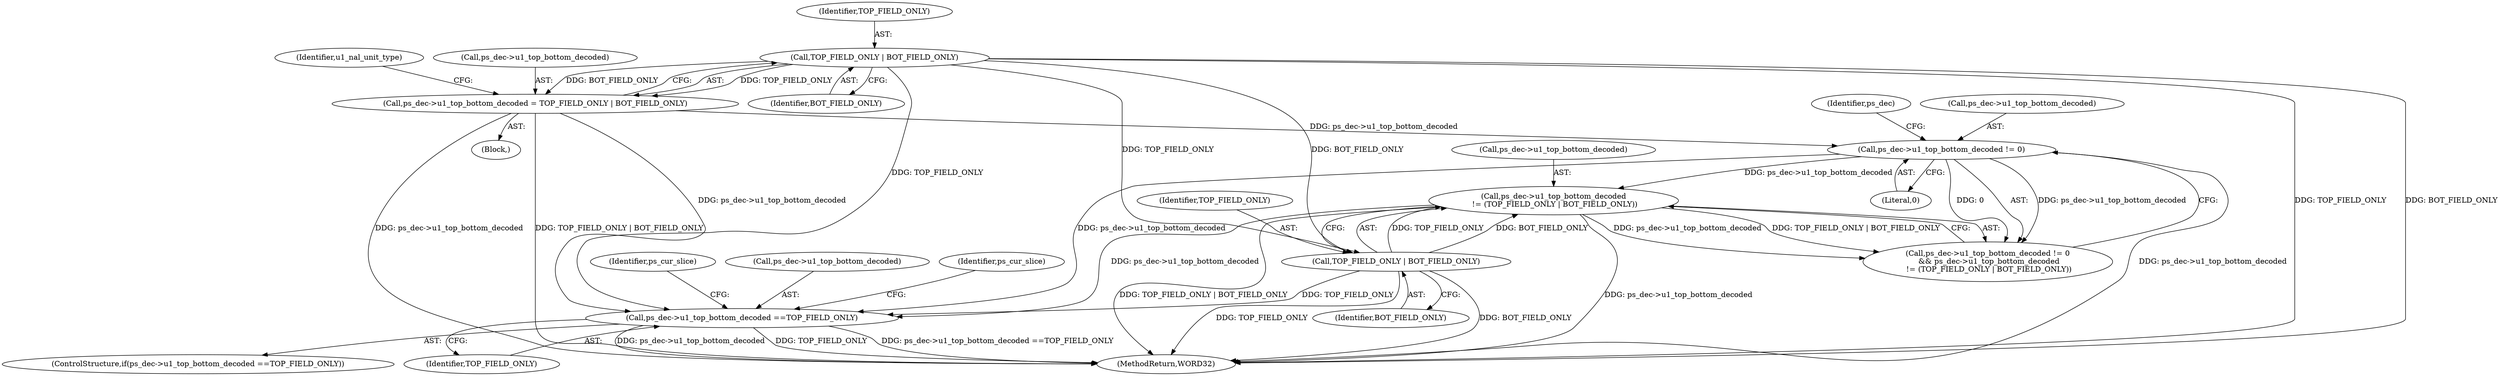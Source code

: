 digraph "0_Android_494561291a503840f385fbcd11d9bc5f4dc502b8_2@pointer" {
"1000982" [label="(Call,ps_dec->u1_top_bottom_decoded ==TOP_FIELD_ONLY)"];
"1000950" [label="(Call,ps_dec->u1_top_bottom_decoded != 0)"];
"1000690" [label="(Call,ps_dec->u1_top_bottom_decoded = TOP_FIELD_ONLY | BOT_FIELD_ONLY)"];
"1000694" [label="(Call,TOP_FIELD_ONLY | BOT_FIELD_ONLY)"];
"1000955" [label="(Call,ps_dec->u1_top_bottom_decoded\n != (TOP_FIELD_ONLY | BOT_FIELD_ONLY))"];
"1000959" [label="(Call,TOP_FIELD_ONLY | BOT_FIELD_ONLY)"];
"1000949" [label="(Call,ps_dec->u1_top_bottom_decoded != 0\n && ps_dec->u1_top_bottom_decoded\n != (TOP_FIELD_ONLY | BOT_FIELD_ONLY))"];
"1000981" [label="(ControlStructure,if(ps_dec->u1_top_bottom_decoded ==TOP_FIELD_ONLY))"];
"1000959" [label="(Call,TOP_FIELD_ONLY | BOT_FIELD_ONLY)"];
"1000960" [label="(Identifier,TOP_FIELD_ONLY)"];
"1000961" [label="(Identifier,BOT_FIELD_ONLY)"];
"1000690" [label="(Call,ps_dec->u1_top_bottom_decoded = TOP_FIELD_ONLY | BOT_FIELD_ONLY)"];
"1000954" [label="(Literal,0)"];
"1000696" [label="(Identifier,BOT_FIELD_ONLY)"];
"1000950" [label="(Call,ps_dec->u1_top_bottom_decoded != 0)"];
"1000957" [label="(Identifier,ps_dec)"];
"1000986" [label="(Identifier,TOP_FIELD_ONLY)"];
"1000691" [label="(Call,ps_dec->u1_top_bottom_decoded)"];
"1000698" [label="(Identifier,u1_nal_unit_type)"];
"1000689" [label="(Block,)"];
"1000956" [label="(Call,ps_dec->u1_top_bottom_decoded)"];
"1000951" [label="(Call,ps_dec->u1_top_bottom_decoded)"];
"1000695" [label="(Identifier,TOP_FIELD_ONLY)"];
"1000694" [label="(Call,TOP_FIELD_ONLY | BOT_FIELD_ONLY)"];
"1000983" [label="(Call,ps_dec->u1_top_bottom_decoded)"];
"1002619" [label="(MethodReturn,WORD32)"];
"1000982" [label="(Call,ps_dec->u1_top_bottom_decoded ==TOP_FIELD_ONLY)"];
"1000995" [label="(Identifier,ps_cur_slice)"];
"1000989" [label="(Identifier,ps_cur_slice)"];
"1000955" [label="(Call,ps_dec->u1_top_bottom_decoded\n != (TOP_FIELD_ONLY | BOT_FIELD_ONLY))"];
"1000982" -> "1000981"  [label="AST: "];
"1000982" -> "1000986"  [label="CFG: "];
"1000983" -> "1000982"  [label="AST: "];
"1000986" -> "1000982"  [label="AST: "];
"1000989" -> "1000982"  [label="CFG: "];
"1000995" -> "1000982"  [label="CFG: "];
"1000982" -> "1002619"  [label="DDG: ps_dec->u1_top_bottom_decoded ==TOP_FIELD_ONLY"];
"1000982" -> "1002619"  [label="DDG: ps_dec->u1_top_bottom_decoded"];
"1000982" -> "1002619"  [label="DDG: TOP_FIELD_ONLY"];
"1000950" -> "1000982"  [label="DDG: ps_dec->u1_top_bottom_decoded"];
"1000955" -> "1000982"  [label="DDG: ps_dec->u1_top_bottom_decoded"];
"1000690" -> "1000982"  [label="DDG: ps_dec->u1_top_bottom_decoded"];
"1000694" -> "1000982"  [label="DDG: TOP_FIELD_ONLY"];
"1000959" -> "1000982"  [label="DDG: TOP_FIELD_ONLY"];
"1000950" -> "1000949"  [label="AST: "];
"1000950" -> "1000954"  [label="CFG: "];
"1000951" -> "1000950"  [label="AST: "];
"1000954" -> "1000950"  [label="AST: "];
"1000957" -> "1000950"  [label="CFG: "];
"1000949" -> "1000950"  [label="CFG: "];
"1000950" -> "1002619"  [label="DDG: ps_dec->u1_top_bottom_decoded"];
"1000950" -> "1000949"  [label="DDG: ps_dec->u1_top_bottom_decoded"];
"1000950" -> "1000949"  [label="DDG: 0"];
"1000690" -> "1000950"  [label="DDG: ps_dec->u1_top_bottom_decoded"];
"1000950" -> "1000955"  [label="DDG: ps_dec->u1_top_bottom_decoded"];
"1000690" -> "1000689"  [label="AST: "];
"1000690" -> "1000694"  [label="CFG: "];
"1000691" -> "1000690"  [label="AST: "];
"1000694" -> "1000690"  [label="AST: "];
"1000698" -> "1000690"  [label="CFG: "];
"1000690" -> "1002619"  [label="DDG: TOP_FIELD_ONLY | BOT_FIELD_ONLY"];
"1000690" -> "1002619"  [label="DDG: ps_dec->u1_top_bottom_decoded"];
"1000694" -> "1000690"  [label="DDG: TOP_FIELD_ONLY"];
"1000694" -> "1000690"  [label="DDG: BOT_FIELD_ONLY"];
"1000694" -> "1000696"  [label="CFG: "];
"1000695" -> "1000694"  [label="AST: "];
"1000696" -> "1000694"  [label="AST: "];
"1000694" -> "1002619"  [label="DDG: TOP_FIELD_ONLY"];
"1000694" -> "1002619"  [label="DDG: BOT_FIELD_ONLY"];
"1000694" -> "1000959"  [label="DDG: TOP_FIELD_ONLY"];
"1000694" -> "1000959"  [label="DDG: BOT_FIELD_ONLY"];
"1000955" -> "1000949"  [label="AST: "];
"1000955" -> "1000959"  [label="CFG: "];
"1000956" -> "1000955"  [label="AST: "];
"1000959" -> "1000955"  [label="AST: "];
"1000949" -> "1000955"  [label="CFG: "];
"1000955" -> "1002619"  [label="DDG: TOP_FIELD_ONLY | BOT_FIELD_ONLY"];
"1000955" -> "1002619"  [label="DDG: ps_dec->u1_top_bottom_decoded"];
"1000955" -> "1000949"  [label="DDG: ps_dec->u1_top_bottom_decoded"];
"1000955" -> "1000949"  [label="DDG: TOP_FIELD_ONLY | BOT_FIELD_ONLY"];
"1000959" -> "1000955"  [label="DDG: TOP_FIELD_ONLY"];
"1000959" -> "1000955"  [label="DDG: BOT_FIELD_ONLY"];
"1000959" -> "1000961"  [label="CFG: "];
"1000960" -> "1000959"  [label="AST: "];
"1000961" -> "1000959"  [label="AST: "];
"1000959" -> "1002619"  [label="DDG: BOT_FIELD_ONLY"];
"1000959" -> "1002619"  [label="DDG: TOP_FIELD_ONLY"];
}
